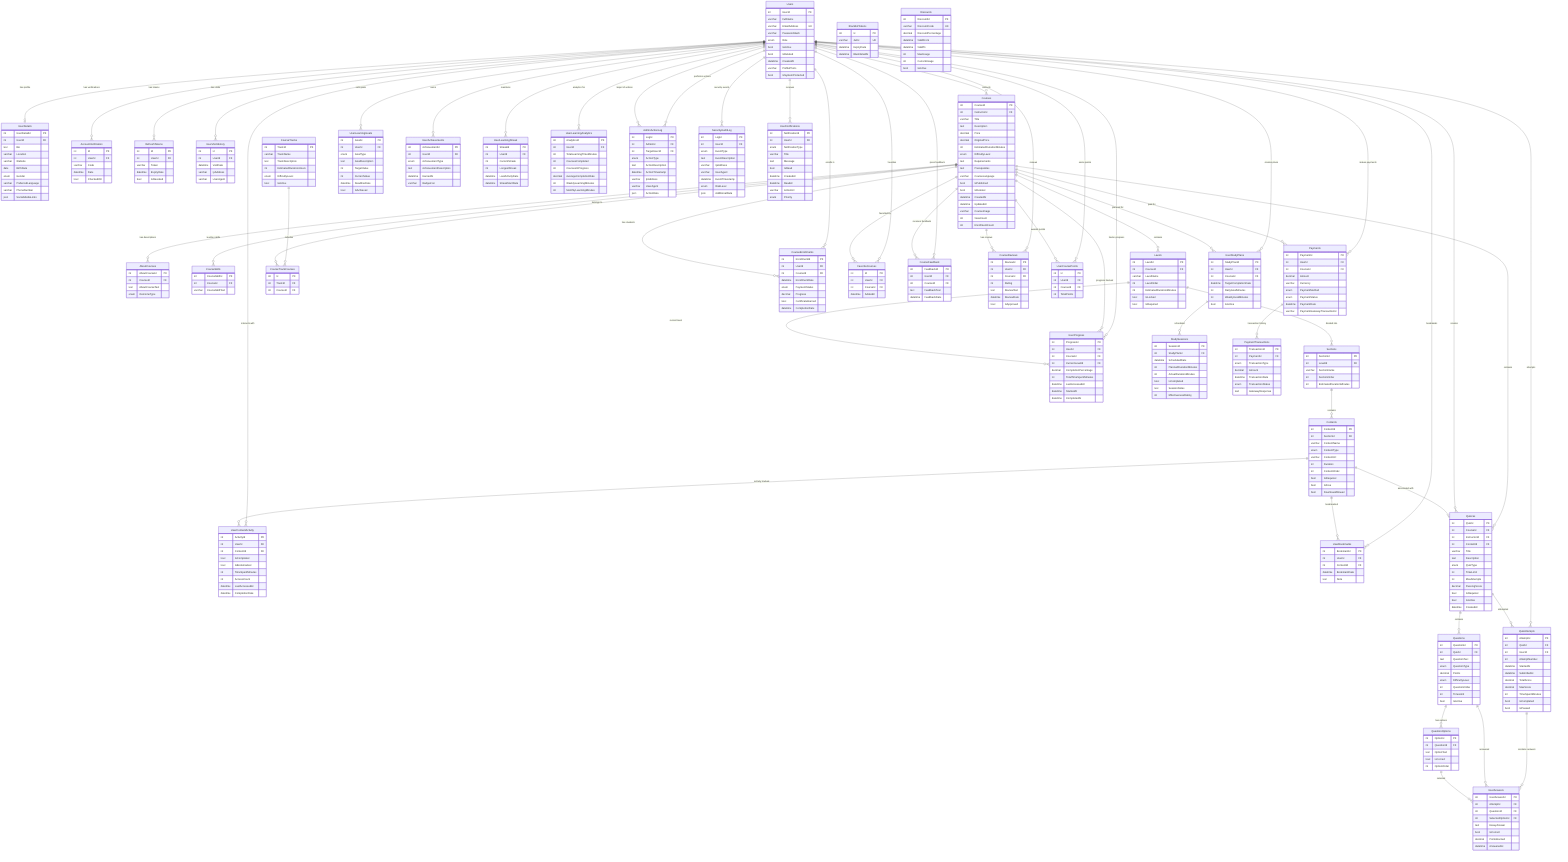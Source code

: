 erDiagram
    %% =====================================================
    %% USER MANAGEMENT MODULE
    %% =====================================================
    
    Users {
        int UserId PK
        varchar FullName
        varchar EmailAddress UK
        varchar PasswordHash
        enum Role
        bool IsActive
        bool IsDeleted
        datetime CreatedAt
        varchar ProfilePhoto
        bool IsSystemProtected
    }
    
    UserDetails {
        int UserDetailId PK
        int UserId FK
        text Bio
        varchar Location
        varchar Website
        date BirthDate
        enum Gender
        varchar PreferredLanguage
        varchar PhoneNumber
        json SocialMediaLinks
    }
    
    AccountVerification {
        int Id PK
        int UserId FK
        varchar Code
        datetime Date
        bool CheckedOK
    }
    
    RefreshTokens {
        int Id PK
        int UserId FK
        varchar Token
        datetime ExpiryDate
        bool IsRevoked
    }
    
    UserVisitHistory {
        int Id PK
        int UserId FK
        datetime VisitDate
        varchar IpAddress
        varchar UserAgent
    }
    
    BlacklistTokens {
        int Id PK
        varchar JwtId UK
        datetime ExpiryDate
        datetime BlacklistedAt
    }
    
    %% =====================================================
    %% COURSE STRUCTURE MODULE
    %% =====================================================
    
    Courses {
        int CourseId PK
        int InstructorId FK
        varchar Title
        text Description
        decimal Price
        decimal OriginalPrice
        int EstimatedDurationMinutes
        enum DifficultyLevel
        text Requirements
        text Prerequisites
        varchar CourseLanguage
        bool IsPublished
        bool IsDeleted
        datetime CreatedAt
        datetime UpdatedAt
        varchar CourseImage
        int ViewCount
        int EnrollmentCount
    }
    
    AboutCourses {
        int AboutCourseId PK
        int CourseId FK
        text AboutCourseText
        enum OutcomeType
    }
    
    CourseSkills {
        int CourseSkillId PK
        int CourseId FK
        varchar CourseSkillText
    }
    
    Levels {
        int LevelId PK
        int CourseId FK
        varchar LevelName
        int LevelOrder
        int EstimatedDurationMinutes
        bool IsLocked
        bool IsRequired
    }
    
    Sections {
        int SectionId PK
        int LevelId FK
        varchar SectionName
        int SectionOrder
        int EstimatedDurationMinutes
    }
    
    Contents {
        int ContentId PK
        int SectionId FK
        varchar ContentName
        enum ContentType
        varchar ContentUrl
        int Duration
        int ContentOrder
        bool IsRequired
        bool IsFree
        bool DownloadAllowed
    }
    
    %% =====================================================
    %% COURSE ORGANIZATION MODULE
    %% =====================================================
    
    CourseTracks {
        int TrackId PK
        varchar TrackName
        text TrackDescription
        int EstimatedDurationHours
        enum DifficultyLevel
        bool IsActive
    }
    
    CourseTrackCourses {
        int Id PK
        int TrackId FK
        int CourseId FK
    }
    
    CourseEnrollments {
        int EnrollmentId PK
        int UserId FK
        int CourseId FK
        datetime EnrollmentDate
        enum PaymentStatus
        decimal Progress
        bool CertificateEarned
        datetime CompletionDate
    }
    
    FavoriteCourses {
        int Id PK
        int UserId FK
        int CourseId FK
        datetime AddedAt
    }
    
    CourseFeedback {
        int FeedbackId PK
        int UserId FK
        int CourseId FK
        text FeedbackText
        datetime FeedbackDate
    }
    
    CourseReviews {
        int ReviewId PK
        int UserId FK
        int CourseId FK
        int Rating
        text ReviewText
        datetime ReviewDate
        bool IsApproved
    }
    
    %% =====================================================
    %% LEARNING & PROGRESS MODULE
    %% =====================================================
    
    UserProgress {
        int ProgressId PK
        int UserId FK
        int CourseId FK
        int CurrentLevelId FK
        decimal CompletionPercentage
        int TotalTimeSpentMinutes
        datetime LastAccessedAt
        datetime StartedAt
        datetime CompletedAt
    }
    
    UserContentActivity {
        int ActivityId PK
        int UserId FK
        int ContentId FK
        bool IsCompleted
        bool IsBookmarked
        int TimeSpentMinutes
        int AccessCount
        datetime LastAccessedAt
        datetime CompletionDate
    }
    
    UserCoursePoints {
        int Id PK
        int UserId FK
        int CourseId FK
        int TotalPoints
    }
    
    UserStudyPlans {
        int StudyPlanId PK
        int UserId FK
        int CourseId FK
        datetime TargetCompletionDate
        int DailyGoalMinutes
        int WeeklyGoalMinutes
        bool IsActive
    }
    
    UserLearningGoals {
        int GoalId PK
        int UserId FK
        enum GoalType
        text GoalDescription
        int TargetValue
        int CurrentValue
        datetime DeadlineDate
        bool IsAchieved
    }
    
    StudySessions {
        int SessionId PK
        int StudyPlanId FK
        datetime ScheduledDate
        int PlannedDurationMinutes
        int ActualDurationMinutes
        bool IsCompleted
        text SessionNotes
        int EffectivenessRating
    }
    
    UserBookmarks {
        int BookmarkId PK
        int UserId FK
        int ContentId FK
        datetime BookmarkDate
        text Note
    }
    
    UserAchievements {
        int AchievementId PK
        int UserId FK
        enum AchievementType
        text AchievementDescription
        datetime EarnedAt
        varchar BadgeIcon
    }
    
    UserLearningStreak {
        int StreakId PK
        int UserId FK
        int CurrentStreak
        int LongestStreak
        datetime LastActivityDate
        datetime StreakStartDate
    }
    
    UserLearningAnalytics {
        int AnalyticsId PK
        int UserId FK
        int TotalLearningTimeMinutes
        int CoursesCompleted
        int CoursesInProgress
        decimal AverageCompletionRate
        int WeeklyLearningMinutes
        int MonthlyLearningMinutes
    }
    
    %% =====================================================
    %% FINANCIAL SYSTEM MODULE
    %% =====================================================
    
    Payments {
        int PaymentId PK
        int UserId FK
        int CourseId FK
        decimal Amount
        varchar Currency
        enum PaymentMethod
        enum PaymentStatus
        datetime PaymentDate
        varchar PaymentGatewayTransactionId
    }
    
    PaymentTransactions {
        int TransactionId PK
        int PaymentId FK
        enum TransactionType
        decimal Amount
        datetime TransactionDate
        enum TransactionStatus
        text GatewayResponse
    }
    
    Discounts {
        int DiscountId PK
        varchar DiscountCode UK
        decimal DiscountPercentage
        datetime ValidFrom
        datetime ValidTo
        int MaxUsage
        int CurrentUsage
        bool IsActive
    }
    
    %% =====================================================
    %% QUIZ & EXAM SYSTEM MODULE
    %% =====================================================
    
    Quizzes {
        int QuizId PK
        int CourseId FK
        int InstructorId FK
        int ContentId FK
        varchar Title
        text Description
        enum QuizType
        int TimeLimit
        int MaxAttempts
        decimal PassingScore
        bool IsRequired
        bool IsActive
        datetime CreatedAt
    }
    
    Questions {
        int QuestionId PK
        int QuizId FK
        text QuestionText
        enum QuestionType
        decimal Points
        enum DifficultyLevel
        int QuestionOrder
        int TimeLimit
        bool IsActive
    }
    
    QuestionOptions {
        int OptionId PK
        int QuestionId FK
        text OptionText
        bool IsCorrect
        int OptionOrder
    }
    
    QuizAttempts {
        int AttemptId PK
        int QuizId FK
        int UserId FK
        int AttemptNumber
        datetime StartedAt
        datetime SubmittedAt
        decimal TotalScore
        decimal MaxScore
        int TimeSpentMinutes
        bool IsCompleted
        bool IsPassed
    }
    
    UserAnswers {
        int UserAnswerId PK
        int AttemptId FK
        int QuestionId FK
        int SelectedOptionId FK
        text EssayAnswer
        bool IsCorrect
        decimal PointsEarned
        datetime AnsweredAt
    }
    
    %% =====================================================
    %% ADMINISTRATION & SECURITY MODULE
    %% =====================================================
    
    AdminActionLog {
        int LogId PK
        int AdminId FK
        int TargetUserId FK
        enum ActionType
        text ActionDescription
        datetime ActionTimestamp
        varchar IpAddress
        varchar UserAgent
        json ActionData
    }
    
    SecurityAuditLog {
        int LogId PK
        int UserId FK
        enum EventType
        text EventDescription
        varchar IpAddress
        varchar UserAgent
        datetime EventTimestamp
        enum RiskLevel
        json AdditionalData
    }
    
    %% =====================================================
    %% COMMUNICATION & NOTIFICATIONS MODULE
    %% =====================================================
    
    UserNotifications {
        int NotificationId PK
        int UserId FK
        enum NotificationType
        varchar Title
        text Message
        bool IsRead
        datetime CreatedAt
        datetime ReadAt
        varchar ActionUrl
        enum Priority
    }
    
    %% =====================================================
    %% RELATIONSHIPS
    %% =====================================================
    
    %% User Management Relationships
    Users ||--o| UserDetails : "has profile"
    Users ||--o{ AccountVerification : "has verifications"
    Users ||--o{ RefreshTokens : "has tokens"
    Users ||--o{ UserVisitHistory : "has visits"
    
    %% Course Structure Relationships
    Users ||--o{ Courses : "instructs"
    Courses ||--o{ AboutCourses : "has descriptions"
    Courses ||--o{ CourseSkills : "teaches skills"
    Courses ||--o{ Levels : "contains"
    Levels ||--o{ Sections : "divided into"
    Sections ||--o{ Contents : "contains"
    
    %% Course Organization Relationships
    CourseTracks ||--o{ CourseTrackCourses : "includes"
    Courses ||--o{ CourseTrackCourses : "belongs to"
    Users ||--o{ CourseEnrollments : "enrolls in"
    Courses ||--o{ CourseEnrollments : "has students"
    Users ||--o{ FavoriteCourses : "favorites"
    Courses ||--o{ FavoriteCourses : "favorited by"
    Users ||--o{ CourseFeedback : "gives feedback"
    Courses ||--o{ CourseFeedback : "receives feedback"
    Users ||--o{ CourseReviews : "reviews"
    Courses ||--o{ CourseReviews : "has reviews"
    
    %% Learning & Progress Relationships
    Users ||--o{ UserProgress : "tracks progress"
    Courses ||--o{ UserProgress : "progress tracked"
    Levels ||--o{ UserProgress : "current level"
    Users ||--o{ UserContentActivity : "interacts with"
    Contents ||--o{ UserContentActivity : "activity tracked"
    Users ||--o{ UserCoursePoints : "earns points"
    Courses ||--o{ UserCoursePoints : "awards points"
    Users ||--o{ UserStudyPlans : "creates plans"
    Courses ||--o{ UserStudyPlans : "planned for"
    UserStudyPlans ||--o{ StudySessions : "scheduled"
    Users ||--o{ UserLearningGoals : "sets goals"
    Users ||--o{ UserBookmarks : "bookmarks"
    Contents ||--o{ UserBookmarks : "bookmarked"
    Users ||--o{ UserAchievements : "earns"
    Users ||--o{ UserLearningStreak : "maintains"
    Users ||--o{ UserLearningAnalytics : "analytics for"
    
    %% Financial Relationships
    Users ||--o{ Payments : "makes payments"
    Courses ||--o{ Payments : "paid for"
    Payments ||--o{ PaymentTransactions : "transaction history"
    
    %% Quiz & Exam Relationships
    Courses ||--o{ Quizzes : "contains"
    Users ||--o{ Quizzes : "creates"
    Contents ||--o| Quizzes : "associated with"
    Quizzes ||--o{ Questions : "contains"
    Questions ||--o{ QuestionOptions : "has options"
    Users ||--o{ QuizAttempts : "attempts"
    Quizzes ||--o{ QuizAttempts : "attempted"
    QuizAttempts ||--o{ UserAnswers : "contains answers"
    Questions ||--o{ UserAnswers : "answered"
    QuestionOptions ||--o{ UserAnswers : "selected"
    
    %% Administration & Security Relationships
    Users ||--o{ AdminActionLog : "performs actions"
    Users ||--o{ AdminActionLog : "target of actions"
    Users ||--o{ SecurityAuditLog : "security events"
    
    %% Communication Relationships
    Users ||--o{ UserNotifications : "receives"